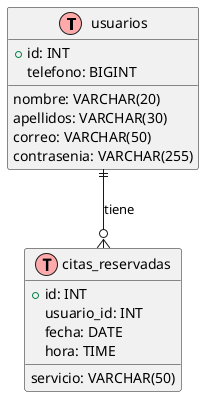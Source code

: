 @startuml Esquema Entidad-Relación TheBeastBarber
!define table(x) class x << (T,#FFAAAA) >>

table(usuarios) {
  +id: INT
  nombre: VARCHAR(20)
  apellidos: VARCHAR(30)
  telefono: BIGINT
  correo: VARCHAR(50)
  contrasenia: VARCHAR(255)
}

table(citas_reservadas) {
  +id: INT
  usuario_id: INT
  servicio: VARCHAR(50)
  fecha: DATE
  hora: TIME
}

usuarios ||--o{ citas_reservadas : tiene

@enduml